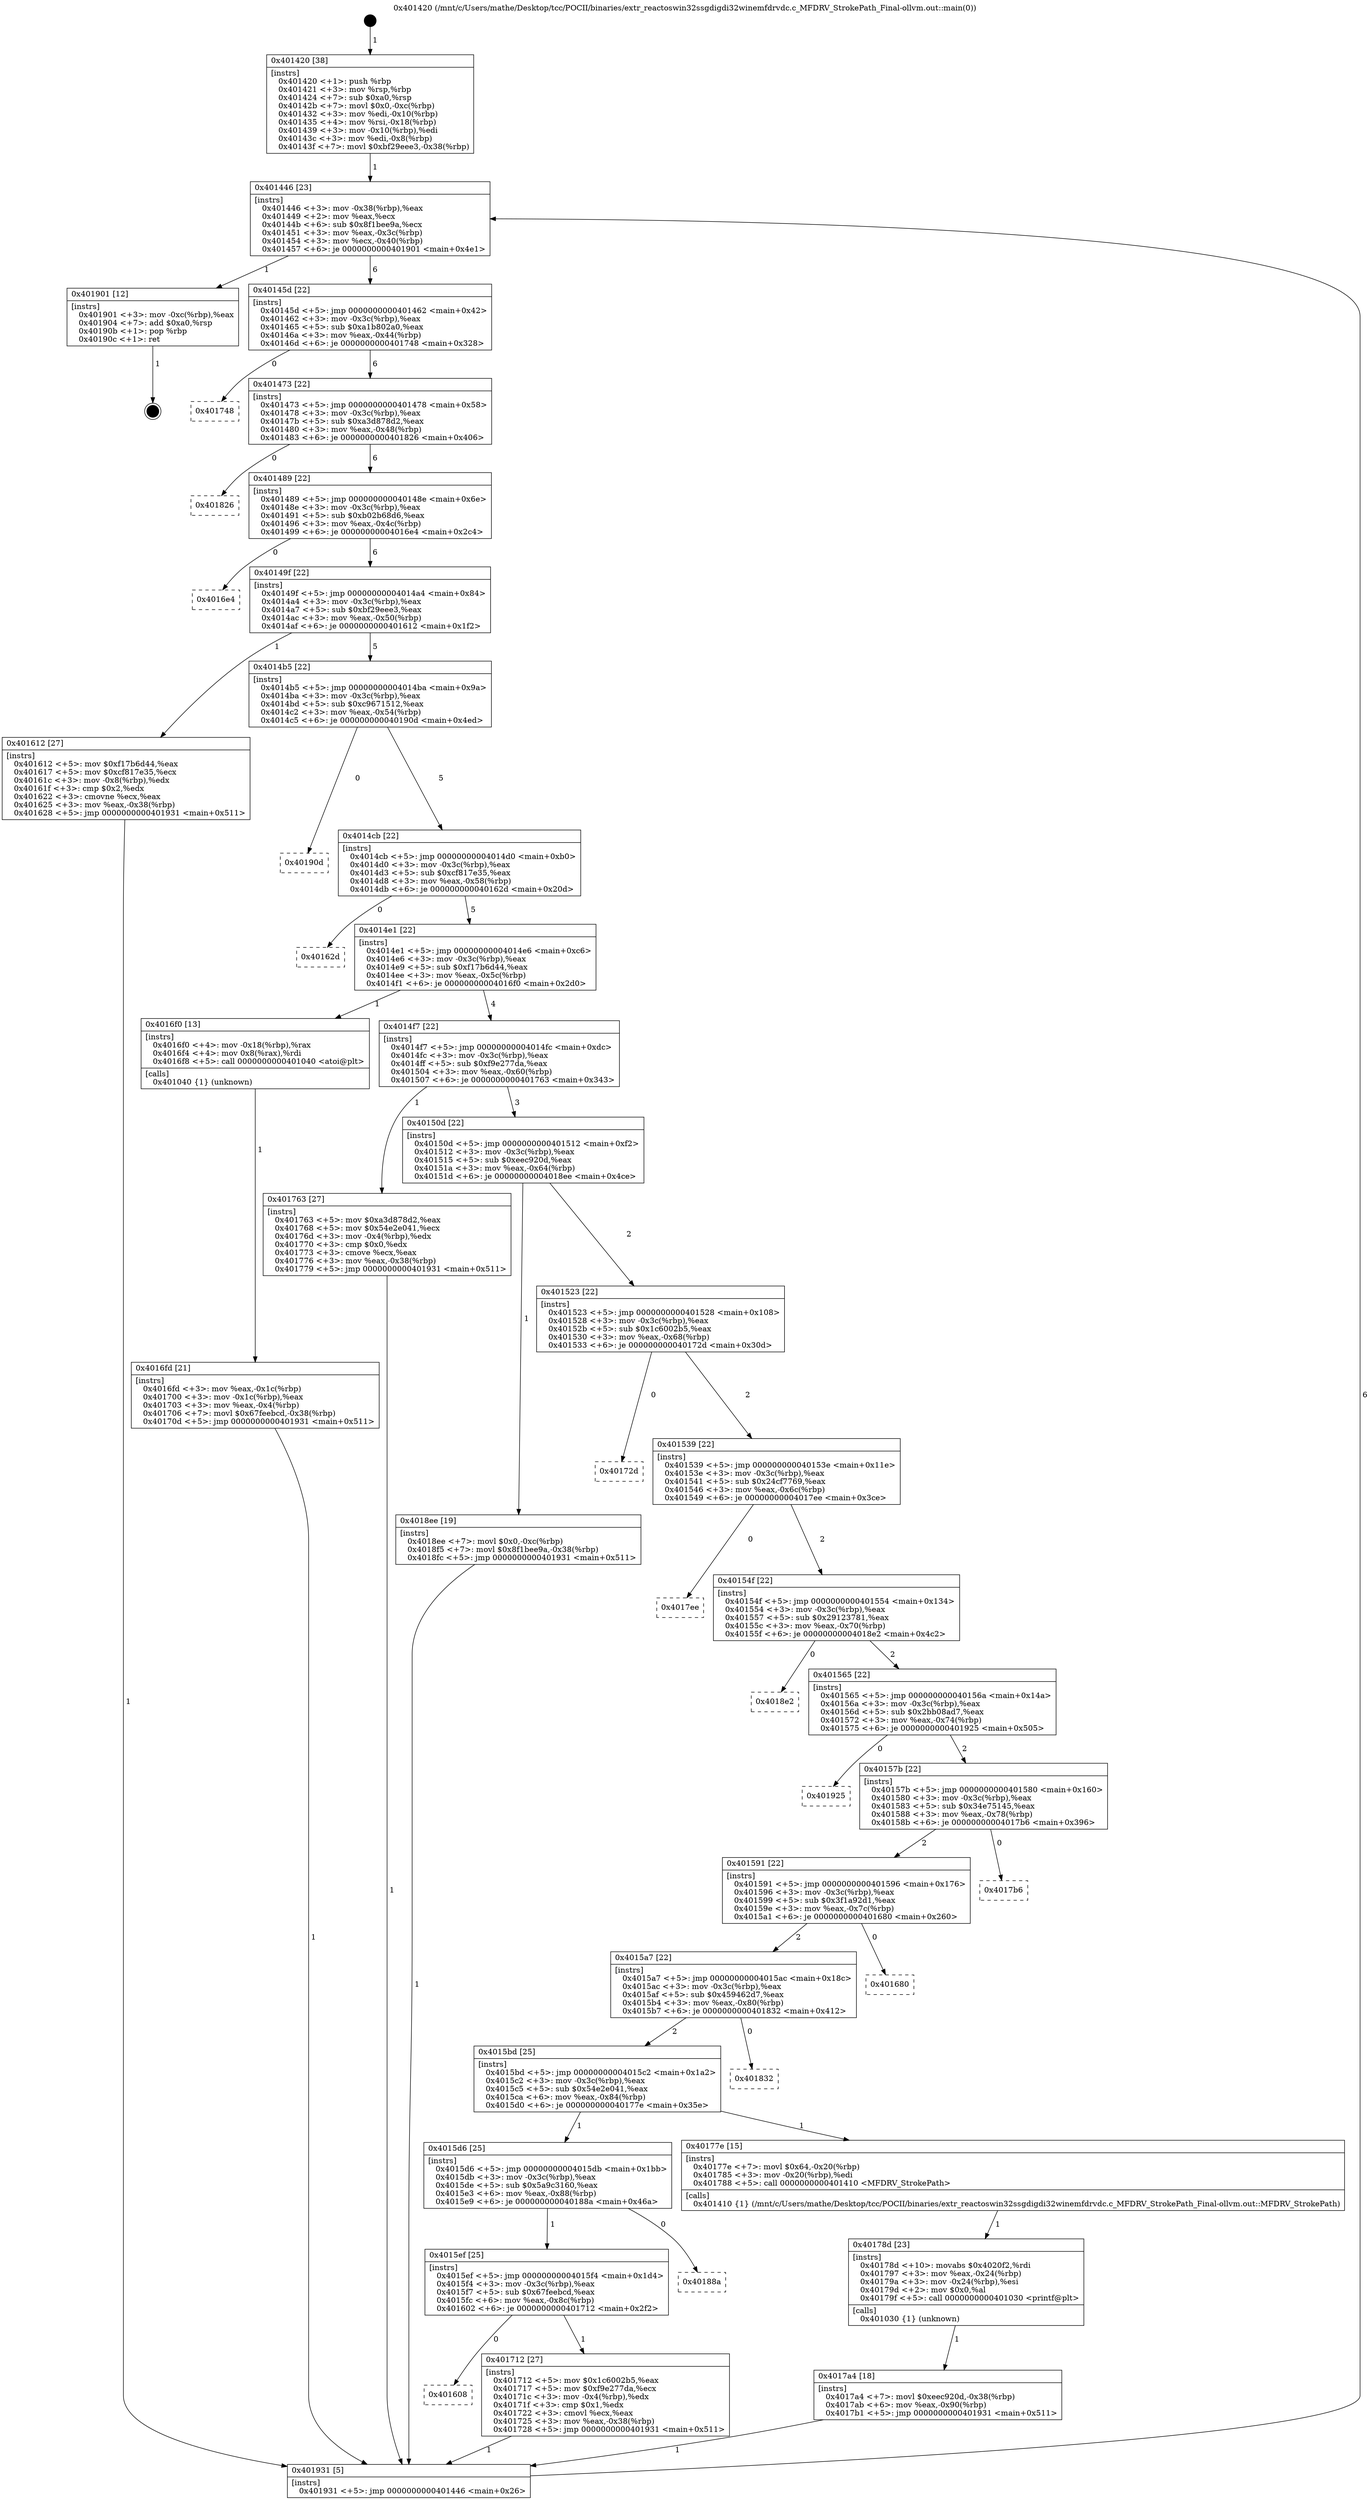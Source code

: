 digraph "0x401420" {
  label = "0x401420 (/mnt/c/Users/mathe/Desktop/tcc/POCII/binaries/extr_reactoswin32ssgdigdi32winemfdrvdc.c_MFDRV_StrokePath_Final-ollvm.out::main(0))"
  labelloc = "t"
  node[shape=record]

  Entry [label="",width=0.3,height=0.3,shape=circle,fillcolor=black,style=filled]
  "0x401446" [label="{
     0x401446 [23]\l
     | [instrs]\l
     &nbsp;&nbsp;0x401446 \<+3\>: mov -0x38(%rbp),%eax\l
     &nbsp;&nbsp;0x401449 \<+2\>: mov %eax,%ecx\l
     &nbsp;&nbsp;0x40144b \<+6\>: sub $0x8f1bee9a,%ecx\l
     &nbsp;&nbsp;0x401451 \<+3\>: mov %eax,-0x3c(%rbp)\l
     &nbsp;&nbsp;0x401454 \<+3\>: mov %ecx,-0x40(%rbp)\l
     &nbsp;&nbsp;0x401457 \<+6\>: je 0000000000401901 \<main+0x4e1\>\l
  }"]
  "0x401901" [label="{
     0x401901 [12]\l
     | [instrs]\l
     &nbsp;&nbsp;0x401901 \<+3\>: mov -0xc(%rbp),%eax\l
     &nbsp;&nbsp;0x401904 \<+7\>: add $0xa0,%rsp\l
     &nbsp;&nbsp;0x40190b \<+1\>: pop %rbp\l
     &nbsp;&nbsp;0x40190c \<+1\>: ret\l
  }"]
  "0x40145d" [label="{
     0x40145d [22]\l
     | [instrs]\l
     &nbsp;&nbsp;0x40145d \<+5\>: jmp 0000000000401462 \<main+0x42\>\l
     &nbsp;&nbsp;0x401462 \<+3\>: mov -0x3c(%rbp),%eax\l
     &nbsp;&nbsp;0x401465 \<+5\>: sub $0xa1b802a0,%eax\l
     &nbsp;&nbsp;0x40146a \<+3\>: mov %eax,-0x44(%rbp)\l
     &nbsp;&nbsp;0x40146d \<+6\>: je 0000000000401748 \<main+0x328\>\l
  }"]
  Exit [label="",width=0.3,height=0.3,shape=circle,fillcolor=black,style=filled,peripheries=2]
  "0x401748" [label="{
     0x401748\l
  }", style=dashed]
  "0x401473" [label="{
     0x401473 [22]\l
     | [instrs]\l
     &nbsp;&nbsp;0x401473 \<+5\>: jmp 0000000000401478 \<main+0x58\>\l
     &nbsp;&nbsp;0x401478 \<+3\>: mov -0x3c(%rbp),%eax\l
     &nbsp;&nbsp;0x40147b \<+5\>: sub $0xa3d878d2,%eax\l
     &nbsp;&nbsp;0x401480 \<+3\>: mov %eax,-0x48(%rbp)\l
     &nbsp;&nbsp;0x401483 \<+6\>: je 0000000000401826 \<main+0x406\>\l
  }"]
  "0x4017a4" [label="{
     0x4017a4 [18]\l
     | [instrs]\l
     &nbsp;&nbsp;0x4017a4 \<+7\>: movl $0xeec920d,-0x38(%rbp)\l
     &nbsp;&nbsp;0x4017ab \<+6\>: mov %eax,-0x90(%rbp)\l
     &nbsp;&nbsp;0x4017b1 \<+5\>: jmp 0000000000401931 \<main+0x511\>\l
  }"]
  "0x401826" [label="{
     0x401826\l
  }", style=dashed]
  "0x401489" [label="{
     0x401489 [22]\l
     | [instrs]\l
     &nbsp;&nbsp;0x401489 \<+5\>: jmp 000000000040148e \<main+0x6e\>\l
     &nbsp;&nbsp;0x40148e \<+3\>: mov -0x3c(%rbp),%eax\l
     &nbsp;&nbsp;0x401491 \<+5\>: sub $0xb02b68d6,%eax\l
     &nbsp;&nbsp;0x401496 \<+3\>: mov %eax,-0x4c(%rbp)\l
     &nbsp;&nbsp;0x401499 \<+6\>: je 00000000004016e4 \<main+0x2c4\>\l
  }"]
  "0x40178d" [label="{
     0x40178d [23]\l
     | [instrs]\l
     &nbsp;&nbsp;0x40178d \<+10\>: movabs $0x4020f2,%rdi\l
     &nbsp;&nbsp;0x401797 \<+3\>: mov %eax,-0x24(%rbp)\l
     &nbsp;&nbsp;0x40179a \<+3\>: mov -0x24(%rbp),%esi\l
     &nbsp;&nbsp;0x40179d \<+2\>: mov $0x0,%al\l
     &nbsp;&nbsp;0x40179f \<+5\>: call 0000000000401030 \<printf@plt\>\l
     | [calls]\l
     &nbsp;&nbsp;0x401030 \{1\} (unknown)\l
  }"]
  "0x4016e4" [label="{
     0x4016e4\l
  }", style=dashed]
  "0x40149f" [label="{
     0x40149f [22]\l
     | [instrs]\l
     &nbsp;&nbsp;0x40149f \<+5\>: jmp 00000000004014a4 \<main+0x84\>\l
     &nbsp;&nbsp;0x4014a4 \<+3\>: mov -0x3c(%rbp),%eax\l
     &nbsp;&nbsp;0x4014a7 \<+5\>: sub $0xbf29eee3,%eax\l
     &nbsp;&nbsp;0x4014ac \<+3\>: mov %eax,-0x50(%rbp)\l
     &nbsp;&nbsp;0x4014af \<+6\>: je 0000000000401612 \<main+0x1f2\>\l
  }"]
  "0x401608" [label="{
     0x401608\l
  }", style=dashed]
  "0x401612" [label="{
     0x401612 [27]\l
     | [instrs]\l
     &nbsp;&nbsp;0x401612 \<+5\>: mov $0xf17b6d44,%eax\l
     &nbsp;&nbsp;0x401617 \<+5\>: mov $0xcf817e35,%ecx\l
     &nbsp;&nbsp;0x40161c \<+3\>: mov -0x8(%rbp),%edx\l
     &nbsp;&nbsp;0x40161f \<+3\>: cmp $0x2,%edx\l
     &nbsp;&nbsp;0x401622 \<+3\>: cmovne %ecx,%eax\l
     &nbsp;&nbsp;0x401625 \<+3\>: mov %eax,-0x38(%rbp)\l
     &nbsp;&nbsp;0x401628 \<+5\>: jmp 0000000000401931 \<main+0x511\>\l
  }"]
  "0x4014b5" [label="{
     0x4014b5 [22]\l
     | [instrs]\l
     &nbsp;&nbsp;0x4014b5 \<+5\>: jmp 00000000004014ba \<main+0x9a\>\l
     &nbsp;&nbsp;0x4014ba \<+3\>: mov -0x3c(%rbp),%eax\l
     &nbsp;&nbsp;0x4014bd \<+5\>: sub $0xc9671512,%eax\l
     &nbsp;&nbsp;0x4014c2 \<+3\>: mov %eax,-0x54(%rbp)\l
     &nbsp;&nbsp;0x4014c5 \<+6\>: je 000000000040190d \<main+0x4ed\>\l
  }"]
  "0x401931" [label="{
     0x401931 [5]\l
     | [instrs]\l
     &nbsp;&nbsp;0x401931 \<+5\>: jmp 0000000000401446 \<main+0x26\>\l
  }"]
  "0x401420" [label="{
     0x401420 [38]\l
     | [instrs]\l
     &nbsp;&nbsp;0x401420 \<+1\>: push %rbp\l
     &nbsp;&nbsp;0x401421 \<+3\>: mov %rsp,%rbp\l
     &nbsp;&nbsp;0x401424 \<+7\>: sub $0xa0,%rsp\l
     &nbsp;&nbsp;0x40142b \<+7\>: movl $0x0,-0xc(%rbp)\l
     &nbsp;&nbsp;0x401432 \<+3\>: mov %edi,-0x10(%rbp)\l
     &nbsp;&nbsp;0x401435 \<+4\>: mov %rsi,-0x18(%rbp)\l
     &nbsp;&nbsp;0x401439 \<+3\>: mov -0x10(%rbp),%edi\l
     &nbsp;&nbsp;0x40143c \<+3\>: mov %edi,-0x8(%rbp)\l
     &nbsp;&nbsp;0x40143f \<+7\>: movl $0xbf29eee3,-0x38(%rbp)\l
  }"]
  "0x401712" [label="{
     0x401712 [27]\l
     | [instrs]\l
     &nbsp;&nbsp;0x401712 \<+5\>: mov $0x1c6002b5,%eax\l
     &nbsp;&nbsp;0x401717 \<+5\>: mov $0xf9e277da,%ecx\l
     &nbsp;&nbsp;0x40171c \<+3\>: mov -0x4(%rbp),%edx\l
     &nbsp;&nbsp;0x40171f \<+3\>: cmp $0x1,%edx\l
     &nbsp;&nbsp;0x401722 \<+3\>: cmovl %ecx,%eax\l
     &nbsp;&nbsp;0x401725 \<+3\>: mov %eax,-0x38(%rbp)\l
     &nbsp;&nbsp;0x401728 \<+5\>: jmp 0000000000401931 \<main+0x511\>\l
  }"]
  "0x40190d" [label="{
     0x40190d\l
  }", style=dashed]
  "0x4014cb" [label="{
     0x4014cb [22]\l
     | [instrs]\l
     &nbsp;&nbsp;0x4014cb \<+5\>: jmp 00000000004014d0 \<main+0xb0\>\l
     &nbsp;&nbsp;0x4014d0 \<+3\>: mov -0x3c(%rbp),%eax\l
     &nbsp;&nbsp;0x4014d3 \<+5\>: sub $0xcf817e35,%eax\l
     &nbsp;&nbsp;0x4014d8 \<+3\>: mov %eax,-0x58(%rbp)\l
     &nbsp;&nbsp;0x4014db \<+6\>: je 000000000040162d \<main+0x20d\>\l
  }"]
  "0x4015ef" [label="{
     0x4015ef [25]\l
     | [instrs]\l
     &nbsp;&nbsp;0x4015ef \<+5\>: jmp 00000000004015f4 \<main+0x1d4\>\l
     &nbsp;&nbsp;0x4015f4 \<+3\>: mov -0x3c(%rbp),%eax\l
     &nbsp;&nbsp;0x4015f7 \<+5\>: sub $0x67feebcd,%eax\l
     &nbsp;&nbsp;0x4015fc \<+6\>: mov %eax,-0x8c(%rbp)\l
     &nbsp;&nbsp;0x401602 \<+6\>: je 0000000000401712 \<main+0x2f2\>\l
  }"]
  "0x40162d" [label="{
     0x40162d\l
  }", style=dashed]
  "0x4014e1" [label="{
     0x4014e1 [22]\l
     | [instrs]\l
     &nbsp;&nbsp;0x4014e1 \<+5\>: jmp 00000000004014e6 \<main+0xc6\>\l
     &nbsp;&nbsp;0x4014e6 \<+3\>: mov -0x3c(%rbp),%eax\l
     &nbsp;&nbsp;0x4014e9 \<+5\>: sub $0xf17b6d44,%eax\l
     &nbsp;&nbsp;0x4014ee \<+3\>: mov %eax,-0x5c(%rbp)\l
     &nbsp;&nbsp;0x4014f1 \<+6\>: je 00000000004016f0 \<main+0x2d0\>\l
  }"]
  "0x40188a" [label="{
     0x40188a\l
  }", style=dashed]
  "0x4016f0" [label="{
     0x4016f0 [13]\l
     | [instrs]\l
     &nbsp;&nbsp;0x4016f0 \<+4\>: mov -0x18(%rbp),%rax\l
     &nbsp;&nbsp;0x4016f4 \<+4\>: mov 0x8(%rax),%rdi\l
     &nbsp;&nbsp;0x4016f8 \<+5\>: call 0000000000401040 \<atoi@plt\>\l
     | [calls]\l
     &nbsp;&nbsp;0x401040 \{1\} (unknown)\l
  }"]
  "0x4014f7" [label="{
     0x4014f7 [22]\l
     | [instrs]\l
     &nbsp;&nbsp;0x4014f7 \<+5\>: jmp 00000000004014fc \<main+0xdc\>\l
     &nbsp;&nbsp;0x4014fc \<+3\>: mov -0x3c(%rbp),%eax\l
     &nbsp;&nbsp;0x4014ff \<+5\>: sub $0xf9e277da,%eax\l
     &nbsp;&nbsp;0x401504 \<+3\>: mov %eax,-0x60(%rbp)\l
     &nbsp;&nbsp;0x401507 \<+6\>: je 0000000000401763 \<main+0x343\>\l
  }"]
  "0x4016fd" [label="{
     0x4016fd [21]\l
     | [instrs]\l
     &nbsp;&nbsp;0x4016fd \<+3\>: mov %eax,-0x1c(%rbp)\l
     &nbsp;&nbsp;0x401700 \<+3\>: mov -0x1c(%rbp),%eax\l
     &nbsp;&nbsp;0x401703 \<+3\>: mov %eax,-0x4(%rbp)\l
     &nbsp;&nbsp;0x401706 \<+7\>: movl $0x67feebcd,-0x38(%rbp)\l
     &nbsp;&nbsp;0x40170d \<+5\>: jmp 0000000000401931 \<main+0x511\>\l
  }"]
  "0x4015d6" [label="{
     0x4015d6 [25]\l
     | [instrs]\l
     &nbsp;&nbsp;0x4015d6 \<+5\>: jmp 00000000004015db \<main+0x1bb\>\l
     &nbsp;&nbsp;0x4015db \<+3\>: mov -0x3c(%rbp),%eax\l
     &nbsp;&nbsp;0x4015de \<+5\>: sub $0x5a9c3160,%eax\l
     &nbsp;&nbsp;0x4015e3 \<+6\>: mov %eax,-0x88(%rbp)\l
     &nbsp;&nbsp;0x4015e9 \<+6\>: je 000000000040188a \<main+0x46a\>\l
  }"]
  "0x401763" [label="{
     0x401763 [27]\l
     | [instrs]\l
     &nbsp;&nbsp;0x401763 \<+5\>: mov $0xa3d878d2,%eax\l
     &nbsp;&nbsp;0x401768 \<+5\>: mov $0x54e2e041,%ecx\l
     &nbsp;&nbsp;0x40176d \<+3\>: mov -0x4(%rbp),%edx\l
     &nbsp;&nbsp;0x401770 \<+3\>: cmp $0x0,%edx\l
     &nbsp;&nbsp;0x401773 \<+3\>: cmove %ecx,%eax\l
     &nbsp;&nbsp;0x401776 \<+3\>: mov %eax,-0x38(%rbp)\l
     &nbsp;&nbsp;0x401779 \<+5\>: jmp 0000000000401931 \<main+0x511\>\l
  }"]
  "0x40150d" [label="{
     0x40150d [22]\l
     | [instrs]\l
     &nbsp;&nbsp;0x40150d \<+5\>: jmp 0000000000401512 \<main+0xf2\>\l
     &nbsp;&nbsp;0x401512 \<+3\>: mov -0x3c(%rbp),%eax\l
     &nbsp;&nbsp;0x401515 \<+5\>: sub $0xeec920d,%eax\l
     &nbsp;&nbsp;0x40151a \<+3\>: mov %eax,-0x64(%rbp)\l
     &nbsp;&nbsp;0x40151d \<+6\>: je 00000000004018ee \<main+0x4ce\>\l
  }"]
  "0x40177e" [label="{
     0x40177e [15]\l
     | [instrs]\l
     &nbsp;&nbsp;0x40177e \<+7\>: movl $0x64,-0x20(%rbp)\l
     &nbsp;&nbsp;0x401785 \<+3\>: mov -0x20(%rbp),%edi\l
     &nbsp;&nbsp;0x401788 \<+5\>: call 0000000000401410 \<MFDRV_StrokePath\>\l
     | [calls]\l
     &nbsp;&nbsp;0x401410 \{1\} (/mnt/c/Users/mathe/Desktop/tcc/POCII/binaries/extr_reactoswin32ssgdigdi32winemfdrvdc.c_MFDRV_StrokePath_Final-ollvm.out::MFDRV_StrokePath)\l
  }"]
  "0x4018ee" [label="{
     0x4018ee [19]\l
     | [instrs]\l
     &nbsp;&nbsp;0x4018ee \<+7\>: movl $0x0,-0xc(%rbp)\l
     &nbsp;&nbsp;0x4018f5 \<+7\>: movl $0x8f1bee9a,-0x38(%rbp)\l
     &nbsp;&nbsp;0x4018fc \<+5\>: jmp 0000000000401931 \<main+0x511\>\l
  }"]
  "0x401523" [label="{
     0x401523 [22]\l
     | [instrs]\l
     &nbsp;&nbsp;0x401523 \<+5\>: jmp 0000000000401528 \<main+0x108\>\l
     &nbsp;&nbsp;0x401528 \<+3\>: mov -0x3c(%rbp),%eax\l
     &nbsp;&nbsp;0x40152b \<+5\>: sub $0x1c6002b5,%eax\l
     &nbsp;&nbsp;0x401530 \<+3\>: mov %eax,-0x68(%rbp)\l
     &nbsp;&nbsp;0x401533 \<+6\>: je 000000000040172d \<main+0x30d\>\l
  }"]
  "0x4015bd" [label="{
     0x4015bd [25]\l
     | [instrs]\l
     &nbsp;&nbsp;0x4015bd \<+5\>: jmp 00000000004015c2 \<main+0x1a2\>\l
     &nbsp;&nbsp;0x4015c2 \<+3\>: mov -0x3c(%rbp),%eax\l
     &nbsp;&nbsp;0x4015c5 \<+5\>: sub $0x54e2e041,%eax\l
     &nbsp;&nbsp;0x4015ca \<+6\>: mov %eax,-0x84(%rbp)\l
     &nbsp;&nbsp;0x4015d0 \<+6\>: je 000000000040177e \<main+0x35e\>\l
  }"]
  "0x40172d" [label="{
     0x40172d\l
  }", style=dashed]
  "0x401539" [label="{
     0x401539 [22]\l
     | [instrs]\l
     &nbsp;&nbsp;0x401539 \<+5\>: jmp 000000000040153e \<main+0x11e\>\l
     &nbsp;&nbsp;0x40153e \<+3\>: mov -0x3c(%rbp),%eax\l
     &nbsp;&nbsp;0x401541 \<+5\>: sub $0x24cf7769,%eax\l
     &nbsp;&nbsp;0x401546 \<+3\>: mov %eax,-0x6c(%rbp)\l
     &nbsp;&nbsp;0x401549 \<+6\>: je 00000000004017ee \<main+0x3ce\>\l
  }"]
  "0x401832" [label="{
     0x401832\l
  }", style=dashed]
  "0x4017ee" [label="{
     0x4017ee\l
  }", style=dashed]
  "0x40154f" [label="{
     0x40154f [22]\l
     | [instrs]\l
     &nbsp;&nbsp;0x40154f \<+5\>: jmp 0000000000401554 \<main+0x134\>\l
     &nbsp;&nbsp;0x401554 \<+3\>: mov -0x3c(%rbp),%eax\l
     &nbsp;&nbsp;0x401557 \<+5\>: sub $0x29123781,%eax\l
     &nbsp;&nbsp;0x40155c \<+3\>: mov %eax,-0x70(%rbp)\l
     &nbsp;&nbsp;0x40155f \<+6\>: je 00000000004018e2 \<main+0x4c2\>\l
  }"]
  "0x4015a7" [label="{
     0x4015a7 [22]\l
     | [instrs]\l
     &nbsp;&nbsp;0x4015a7 \<+5\>: jmp 00000000004015ac \<main+0x18c\>\l
     &nbsp;&nbsp;0x4015ac \<+3\>: mov -0x3c(%rbp),%eax\l
     &nbsp;&nbsp;0x4015af \<+5\>: sub $0x459462d7,%eax\l
     &nbsp;&nbsp;0x4015b4 \<+3\>: mov %eax,-0x80(%rbp)\l
     &nbsp;&nbsp;0x4015b7 \<+6\>: je 0000000000401832 \<main+0x412\>\l
  }"]
  "0x4018e2" [label="{
     0x4018e2\l
  }", style=dashed]
  "0x401565" [label="{
     0x401565 [22]\l
     | [instrs]\l
     &nbsp;&nbsp;0x401565 \<+5\>: jmp 000000000040156a \<main+0x14a\>\l
     &nbsp;&nbsp;0x40156a \<+3\>: mov -0x3c(%rbp),%eax\l
     &nbsp;&nbsp;0x40156d \<+5\>: sub $0x2bb08ad7,%eax\l
     &nbsp;&nbsp;0x401572 \<+3\>: mov %eax,-0x74(%rbp)\l
     &nbsp;&nbsp;0x401575 \<+6\>: je 0000000000401925 \<main+0x505\>\l
  }"]
  "0x401680" [label="{
     0x401680\l
  }", style=dashed]
  "0x401925" [label="{
     0x401925\l
  }", style=dashed]
  "0x40157b" [label="{
     0x40157b [22]\l
     | [instrs]\l
     &nbsp;&nbsp;0x40157b \<+5\>: jmp 0000000000401580 \<main+0x160\>\l
     &nbsp;&nbsp;0x401580 \<+3\>: mov -0x3c(%rbp),%eax\l
     &nbsp;&nbsp;0x401583 \<+5\>: sub $0x34e75145,%eax\l
     &nbsp;&nbsp;0x401588 \<+3\>: mov %eax,-0x78(%rbp)\l
     &nbsp;&nbsp;0x40158b \<+6\>: je 00000000004017b6 \<main+0x396\>\l
  }"]
  "0x401591" [label="{
     0x401591 [22]\l
     | [instrs]\l
     &nbsp;&nbsp;0x401591 \<+5\>: jmp 0000000000401596 \<main+0x176\>\l
     &nbsp;&nbsp;0x401596 \<+3\>: mov -0x3c(%rbp),%eax\l
     &nbsp;&nbsp;0x401599 \<+5\>: sub $0x3f1a92d1,%eax\l
     &nbsp;&nbsp;0x40159e \<+3\>: mov %eax,-0x7c(%rbp)\l
     &nbsp;&nbsp;0x4015a1 \<+6\>: je 0000000000401680 \<main+0x260\>\l
  }"]
  "0x4017b6" [label="{
     0x4017b6\l
  }", style=dashed]
  Entry -> "0x401420" [label=" 1"]
  "0x401446" -> "0x401901" [label=" 1"]
  "0x401446" -> "0x40145d" [label=" 6"]
  "0x401901" -> Exit [label=" 1"]
  "0x40145d" -> "0x401748" [label=" 0"]
  "0x40145d" -> "0x401473" [label=" 6"]
  "0x4018ee" -> "0x401931" [label=" 1"]
  "0x401473" -> "0x401826" [label=" 0"]
  "0x401473" -> "0x401489" [label=" 6"]
  "0x4017a4" -> "0x401931" [label=" 1"]
  "0x401489" -> "0x4016e4" [label=" 0"]
  "0x401489" -> "0x40149f" [label=" 6"]
  "0x40178d" -> "0x4017a4" [label=" 1"]
  "0x40149f" -> "0x401612" [label=" 1"]
  "0x40149f" -> "0x4014b5" [label=" 5"]
  "0x401612" -> "0x401931" [label=" 1"]
  "0x401420" -> "0x401446" [label=" 1"]
  "0x401931" -> "0x401446" [label=" 6"]
  "0x40177e" -> "0x40178d" [label=" 1"]
  "0x4014b5" -> "0x40190d" [label=" 0"]
  "0x4014b5" -> "0x4014cb" [label=" 5"]
  "0x401763" -> "0x401931" [label=" 1"]
  "0x4014cb" -> "0x40162d" [label=" 0"]
  "0x4014cb" -> "0x4014e1" [label=" 5"]
  "0x4015ef" -> "0x401608" [label=" 0"]
  "0x4014e1" -> "0x4016f0" [label=" 1"]
  "0x4014e1" -> "0x4014f7" [label=" 4"]
  "0x4016f0" -> "0x4016fd" [label=" 1"]
  "0x4016fd" -> "0x401931" [label=" 1"]
  "0x4015ef" -> "0x401712" [label=" 1"]
  "0x4014f7" -> "0x401763" [label=" 1"]
  "0x4014f7" -> "0x40150d" [label=" 3"]
  "0x4015d6" -> "0x4015ef" [label=" 1"]
  "0x40150d" -> "0x4018ee" [label=" 1"]
  "0x40150d" -> "0x401523" [label=" 2"]
  "0x4015d6" -> "0x40188a" [label=" 0"]
  "0x401523" -> "0x40172d" [label=" 0"]
  "0x401523" -> "0x401539" [label=" 2"]
  "0x4015bd" -> "0x4015d6" [label=" 1"]
  "0x401539" -> "0x4017ee" [label=" 0"]
  "0x401539" -> "0x40154f" [label=" 2"]
  "0x4015bd" -> "0x40177e" [label=" 1"]
  "0x40154f" -> "0x4018e2" [label=" 0"]
  "0x40154f" -> "0x401565" [label=" 2"]
  "0x4015a7" -> "0x4015bd" [label=" 2"]
  "0x401565" -> "0x401925" [label=" 0"]
  "0x401565" -> "0x40157b" [label=" 2"]
  "0x4015a7" -> "0x401832" [label=" 0"]
  "0x40157b" -> "0x4017b6" [label=" 0"]
  "0x40157b" -> "0x401591" [label=" 2"]
  "0x401712" -> "0x401931" [label=" 1"]
  "0x401591" -> "0x401680" [label=" 0"]
  "0x401591" -> "0x4015a7" [label=" 2"]
}
